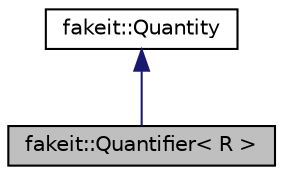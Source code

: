 digraph "fakeit::Quantifier&lt; R &gt;"
{
  edge [fontname="Helvetica",fontsize="10",labelfontname="Helvetica",labelfontsize="10"];
  node [fontname="Helvetica",fontsize="10",shape=record];
  Node1 [label="fakeit::Quantifier\< R \>",height=0.2,width=0.4,color="black", fillcolor="grey75", style="filled" fontcolor="black"];
  Node2 -> Node1 [dir="back",color="midnightblue",fontsize="10",style="solid",fontname="Helvetica"];
  Node2 [label="fakeit::Quantity",height=0.2,width=0.4,color="black", fillcolor="white", style="filled",URL="$db/db4/structfakeit_1_1Quantity.html"];
}
